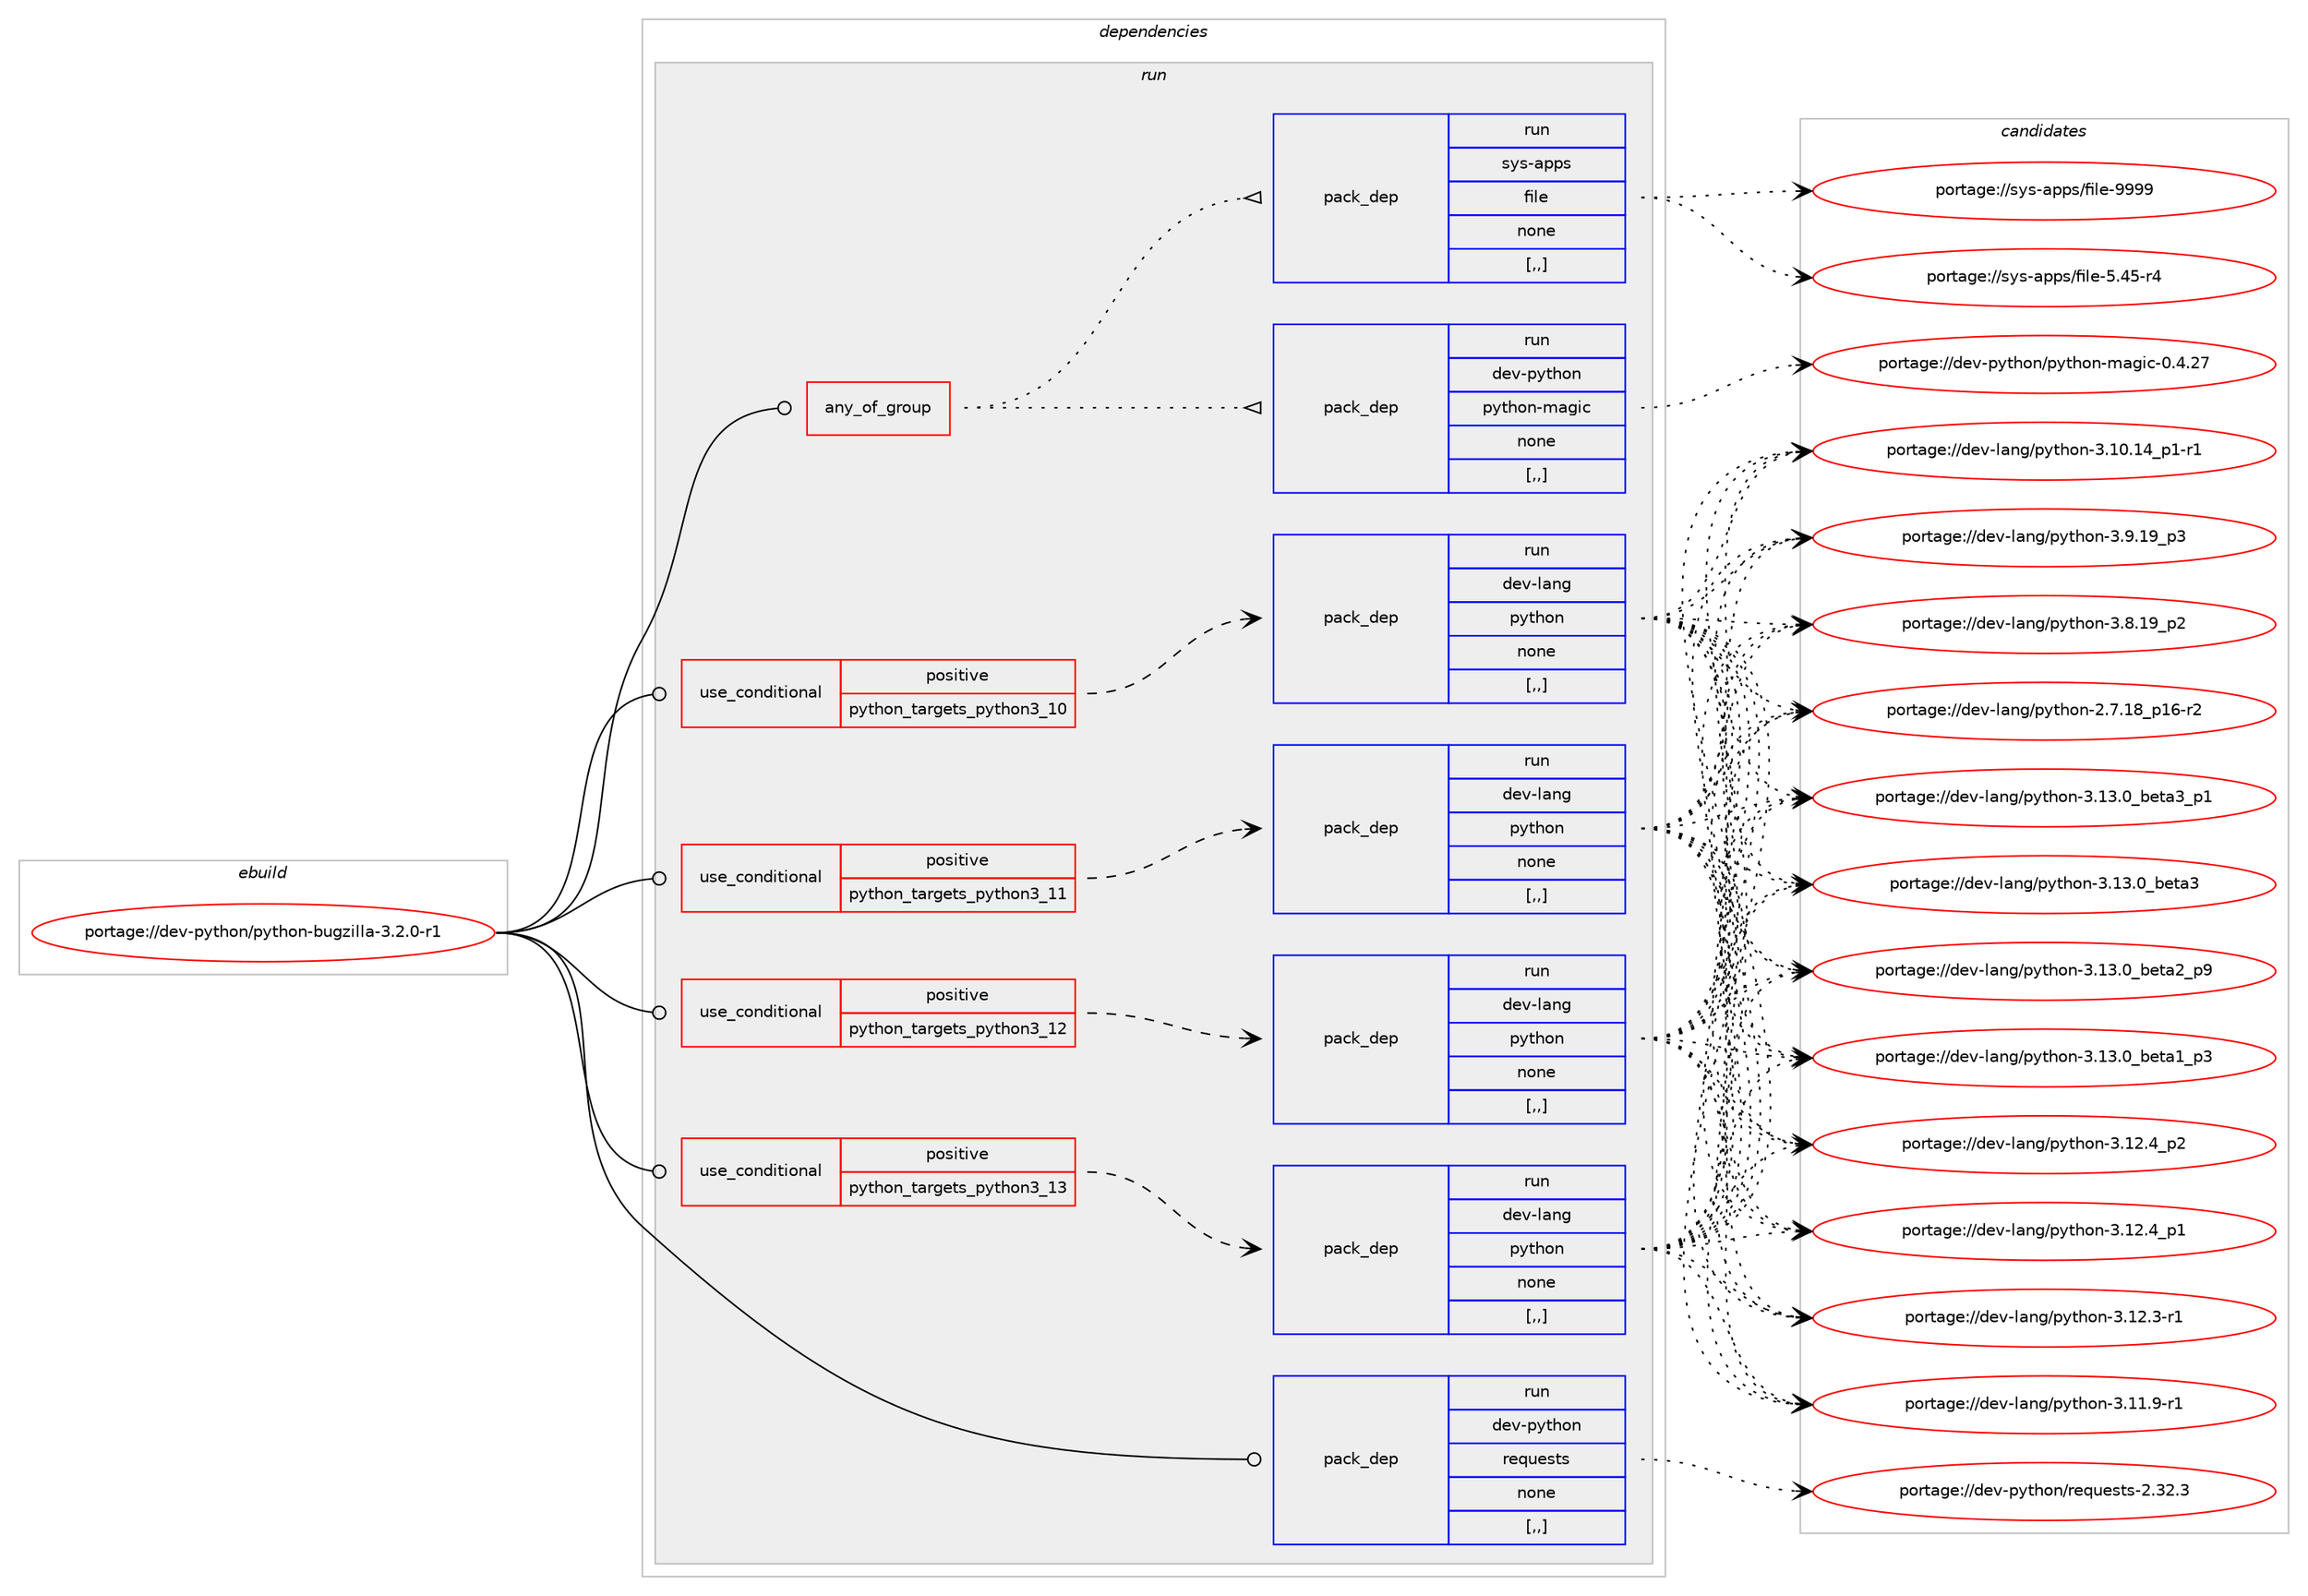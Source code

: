 digraph prolog {

# *************
# Graph options
# *************

newrank=true;
concentrate=true;
compound=true;
graph [rankdir=LR,fontname=Helvetica,fontsize=10,ranksep=1.5];#, ranksep=2.5, nodesep=0.2];
edge  [arrowhead=vee];
node  [fontname=Helvetica,fontsize=10];

# **********
# The ebuild
# **********

subgraph cluster_leftcol {
color=gray;
label=<<i>ebuild</i>>;
id [label="portage://dev-python/python-bugzilla-3.2.0-r1", color=red, width=4, href="../dev-python/python-bugzilla-3.2.0-r1.svg"];
}

# ****************
# The dependencies
# ****************

subgraph cluster_midcol {
color=gray;
label=<<i>dependencies</i>>;
subgraph cluster_compile {
fillcolor="#eeeeee";
style=filled;
label=<<i>compile</i>>;
}
subgraph cluster_compileandrun {
fillcolor="#eeeeee";
style=filled;
label=<<i>compile and run</i>>;
}
subgraph cluster_run {
fillcolor="#eeeeee";
style=filled;
label=<<i>run</i>>;
subgraph any1119 {
dependency159289 [label=<<TABLE BORDER="0" CELLBORDER="1" CELLSPACING="0" CELLPADDING="4"><TR><TD CELLPADDING="10">any_of_group</TD></TR></TABLE>>, shape=none, color=red];subgraph pack120011 {
dependency159290 [label=<<TABLE BORDER="0" CELLBORDER="1" CELLSPACING="0" CELLPADDING="4" WIDTH="220"><TR><TD ROWSPAN="6" CELLPADDING="30">pack_dep</TD></TR><TR><TD WIDTH="110">run</TD></TR><TR><TD>dev-python</TD></TR><TR><TD>python-magic</TD></TR><TR><TD>none</TD></TR><TR><TD>[,,]</TD></TR></TABLE>>, shape=none, color=blue];
}
dependency159289:e -> dependency159290:w [weight=20,style="dotted",arrowhead="oinv"];
subgraph pack120012 {
dependency159291 [label=<<TABLE BORDER="0" CELLBORDER="1" CELLSPACING="0" CELLPADDING="4" WIDTH="220"><TR><TD ROWSPAN="6" CELLPADDING="30">pack_dep</TD></TR><TR><TD WIDTH="110">run</TD></TR><TR><TD>sys-apps</TD></TR><TR><TD>file</TD></TR><TR><TD>none</TD></TR><TR><TD>[,,]</TD></TR></TABLE>>, shape=none, color=blue];
}
dependency159289:e -> dependency159291:w [weight=20,style="dotted",arrowhead="oinv"];
}
id:e -> dependency159289:w [weight=20,style="solid",arrowhead="odot"];
subgraph cond38009 {
dependency159292 [label=<<TABLE BORDER="0" CELLBORDER="1" CELLSPACING="0" CELLPADDING="4"><TR><TD ROWSPAN="3" CELLPADDING="10">use_conditional</TD></TR><TR><TD>positive</TD></TR><TR><TD>python_targets_python3_10</TD></TR></TABLE>>, shape=none, color=red];
subgraph pack120013 {
dependency159293 [label=<<TABLE BORDER="0" CELLBORDER="1" CELLSPACING="0" CELLPADDING="4" WIDTH="220"><TR><TD ROWSPAN="6" CELLPADDING="30">pack_dep</TD></TR><TR><TD WIDTH="110">run</TD></TR><TR><TD>dev-lang</TD></TR><TR><TD>python</TD></TR><TR><TD>none</TD></TR><TR><TD>[,,]</TD></TR></TABLE>>, shape=none, color=blue];
}
dependency159292:e -> dependency159293:w [weight=20,style="dashed",arrowhead="vee"];
}
id:e -> dependency159292:w [weight=20,style="solid",arrowhead="odot"];
subgraph cond38010 {
dependency159294 [label=<<TABLE BORDER="0" CELLBORDER="1" CELLSPACING="0" CELLPADDING="4"><TR><TD ROWSPAN="3" CELLPADDING="10">use_conditional</TD></TR><TR><TD>positive</TD></TR><TR><TD>python_targets_python3_11</TD></TR></TABLE>>, shape=none, color=red];
subgraph pack120014 {
dependency159295 [label=<<TABLE BORDER="0" CELLBORDER="1" CELLSPACING="0" CELLPADDING="4" WIDTH="220"><TR><TD ROWSPAN="6" CELLPADDING="30">pack_dep</TD></TR><TR><TD WIDTH="110">run</TD></TR><TR><TD>dev-lang</TD></TR><TR><TD>python</TD></TR><TR><TD>none</TD></TR><TR><TD>[,,]</TD></TR></TABLE>>, shape=none, color=blue];
}
dependency159294:e -> dependency159295:w [weight=20,style="dashed",arrowhead="vee"];
}
id:e -> dependency159294:w [weight=20,style="solid",arrowhead="odot"];
subgraph cond38011 {
dependency159296 [label=<<TABLE BORDER="0" CELLBORDER="1" CELLSPACING="0" CELLPADDING="4"><TR><TD ROWSPAN="3" CELLPADDING="10">use_conditional</TD></TR><TR><TD>positive</TD></TR><TR><TD>python_targets_python3_12</TD></TR></TABLE>>, shape=none, color=red];
subgraph pack120015 {
dependency159297 [label=<<TABLE BORDER="0" CELLBORDER="1" CELLSPACING="0" CELLPADDING="4" WIDTH="220"><TR><TD ROWSPAN="6" CELLPADDING="30">pack_dep</TD></TR><TR><TD WIDTH="110">run</TD></TR><TR><TD>dev-lang</TD></TR><TR><TD>python</TD></TR><TR><TD>none</TD></TR><TR><TD>[,,]</TD></TR></TABLE>>, shape=none, color=blue];
}
dependency159296:e -> dependency159297:w [weight=20,style="dashed",arrowhead="vee"];
}
id:e -> dependency159296:w [weight=20,style="solid",arrowhead="odot"];
subgraph cond38012 {
dependency159298 [label=<<TABLE BORDER="0" CELLBORDER="1" CELLSPACING="0" CELLPADDING="4"><TR><TD ROWSPAN="3" CELLPADDING="10">use_conditional</TD></TR><TR><TD>positive</TD></TR><TR><TD>python_targets_python3_13</TD></TR></TABLE>>, shape=none, color=red];
subgraph pack120016 {
dependency159299 [label=<<TABLE BORDER="0" CELLBORDER="1" CELLSPACING="0" CELLPADDING="4" WIDTH="220"><TR><TD ROWSPAN="6" CELLPADDING="30">pack_dep</TD></TR><TR><TD WIDTH="110">run</TD></TR><TR><TD>dev-lang</TD></TR><TR><TD>python</TD></TR><TR><TD>none</TD></TR><TR><TD>[,,]</TD></TR></TABLE>>, shape=none, color=blue];
}
dependency159298:e -> dependency159299:w [weight=20,style="dashed",arrowhead="vee"];
}
id:e -> dependency159298:w [weight=20,style="solid",arrowhead="odot"];
subgraph pack120017 {
dependency159300 [label=<<TABLE BORDER="0" CELLBORDER="1" CELLSPACING="0" CELLPADDING="4" WIDTH="220"><TR><TD ROWSPAN="6" CELLPADDING="30">pack_dep</TD></TR><TR><TD WIDTH="110">run</TD></TR><TR><TD>dev-python</TD></TR><TR><TD>requests</TD></TR><TR><TD>none</TD></TR><TR><TD>[,,]</TD></TR></TABLE>>, shape=none, color=blue];
}
id:e -> dependency159300:w [weight=20,style="solid",arrowhead="odot"];
}
}

# **************
# The candidates
# **************

subgraph cluster_choices {
rank=same;
color=gray;
label=<<i>candidates</i>>;

subgraph choice120011 {
color=black;
nodesep=1;
choice100101118451121211161041111104711212111610411111045109971031059945484652465055 [label="portage://dev-python/python-magic-0.4.27", color=red, width=4,href="../dev-python/python-magic-0.4.27.svg"];
dependency159290:e -> choice100101118451121211161041111104711212111610411111045109971031059945484652465055:w [style=dotted,weight="100"];
}
subgraph choice120012 {
color=black;
nodesep=1;
choice1151211154597112112115471021051081014557575757 [label="portage://sys-apps/file-9999", color=red, width=4,href="../sys-apps/file-9999.svg"];
choice11512111545971121121154710210510810145534652534511452 [label="portage://sys-apps/file-5.45-r4", color=red, width=4,href="../sys-apps/file-5.45-r4.svg"];
dependency159291:e -> choice1151211154597112112115471021051081014557575757:w [style=dotted,weight="100"];
dependency159291:e -> choice11512111545971121121154710210510810145534652534511452:w [style=dotted,weight="100"];
}
subgraph choice120013 {
color=black;
nodesep=1;
choice10010111845108971101034711212111610411111045514649514648959810111697519511249 [label="portage://dev-lang/python-3.13.0_beta3_p1", color=red, width=4,href="../dev-lang/python-3.13.0_beta3_p1.svg"];
choice1001011184510897110103471121211161041111104551464951464895981011169751 [label="portage://dev-lang/python-3.13.0_beta3", color=red, width=4,href="../dev-lang/python-3.13.0_beta3.svg"];
choice10010111845108971101034711212111610411111045514649514648959810111697509511257 [label="portage://dev-lang/python-3.13.0_beta2_p9", color=red, width=4,href="../dev-lang/python-3.13.0_beta2_p9.svg"];
choice10010111845108971101034711212111610411111045514649514648959810111697499511251 [label="portage://dev-lang/python-3.13.0_beta1_p3", color=red, width=4,href="../dev-lang/python-3.13.0_beta1_p3.svg"];
choice100101118451089711010347112121116104111110455146495046529511250 [label="portage://dev-lang/python-3.12.4_p2", color=red, width=4,href="../dev-lang/python-3.12.4_p2.svg"];
choice100101118451089711010347112121116104111110455146495046529511249 [label="portage://dev-lang/python-3.12.4_p1", color=red, width=4,href="../dev-lang/python-3.12.4_p1.svg"];
choice100101118451089711010347112121116104111110455146495046514511449 [label="portage://dev-lang/python-3.12.3-r1", color=red, width=4,href="../dev-lang/python-3.12.3-r1.svg"];
choice100101118451089711010347112121116104111110455146494946574511449 [label="portage://dev-lang/python-3.11.9-r1", color=red, width=4,href="../dev-lang/python-3.11.9-r1.svg"];
choice100101118451089711010347112121116104111110455146494846495295112494511449 [label="portage://dev-lang/python-3.10.14_p1-r1", color=red, width=4,href="../dev-lang/python-3.10.14_p1-r1.svg"];
choice100101118451089711010347112121116104111110455146574649579511251 [label="portage://dev-lang/python-3.9.19_p3", color=red, width=4,href="../dev-lang/python-3.9.19_p3.svg"];
choice100101118451089711010347112121116104111110455146564649579511250 [label="portage://dev-lang/python-3.8.19_p2", color=red, width=4,href="../dev-lang/python-3.8.19_p2.svg"];
choice100101118451089711010347112121116104111110455046554649569511249544511450 [label="portage://dev-lang/python-2.7.18_p16-r2", color=red, width=4,href="../dev-lang/python-2.7.18_p16-r2.svg"];
dependency159293:e -> choice10010111845108971101034711212111610411111045514649514648959810111697519511249:w [style=dotted,weight="100"];
dependency159293:e -> choice1001011184510897110103471121211161041111104551464951464895981011169751:w [style=dotted,weight="100"];
dependency159293:e -> choice10010111845108971101034711212111610411111045514649514648959810111697509511257:w [style=dotted,weight="100"];
dependency159293:e -> choice10010111845108971101034711212111610411111045514649514648959810111697499511251:w [style=dotted,weight="100"];
dependency159293:e -> choice100101118451089711010347112121116104111110455146495046529511250:w [style=dotted,weight="100"];
dependency159293:e -> choice100101118451089711010347112121116104111110455146495046529511249:w [style=dotted,weight="100"];
dependency159293:e -> choice100101118451089711010347112121116104111110455146495046514511449:w [style=dotted,weight="100"];
dependency159293:e -> choice100101118451089711010347112121116104111110455146494946574511449:w [style=dotted,weight="100"];
dependency159293:e -> choice100101118451089711010347112121116104111110455146494846495295112494511449:w [style=dotted,weight="100"];
dependency159293:e -> choice100101118451089711010347112121116104111110455146574649579511251:w [style=dotted,weight="100"];
dependency159293:e -> choice100101118451089711010347112121116104111110455146564649579511250:w [style=dotted,weight="100"];
dependency159293:e -> choice100101118451089711010347112121116104111110455046554649569511249544511450:w [style=dotted,weight="100"];
}
subgraph choice120014 {
color=black;
nodesep=1;
choice10010111845108971101034711212111610411111045514649514648959810111697519511249 [label="portage://dev-lang/python-3.13.0_beta3_p1", color=red, width=4,href="../dev-lang/python-3.13.0_beta3_p1.svg"];
choice1001011184510897110103471121211161041111104551464951464895981011169751 [label="portage://dev-lang/python-3.13.0_beta3", color=red, width=4,href="../dev-lang/python-3.13.0_beta3.svg"];
choice10010111845108971101034711212111610411111045514649514648959810111697509511257 [label="portage://dev-lang/python-3.13.0_beta2_p9", color=red, width=4,href="../dev-lang/python-3.13.0_beta2_p9.svg"];
choice10010111845108971101034711212111610411111045514649514648959810111697499511251 [label="portage://dev-lang/python-3.13.0_beta1_p3", color=red, width=4,href="../dev-lang/python-3.13.0_beta1_p3.svg"];
choice100101118451089711010347112121116104111110455146495046529511250 [label="portage://dev-lang/python-3.12.4_p2", color=red, width=4,href="../dev-lang/python-3.12.4_p2.svg"];
choice100101118451089711010347112121116104111110455146495046529511249 [label="portage://dev-lang/python-3.12.4_p1", color=red, width=4,href="../dev-lang/python-3.12.4_p1.svg"];
choice100101118451089711010347112121116104111110455146495046514511449 [label="portage://dev-lang/python-3.12.3-r1", color=red, width=4,href="../dev-lang/python-3.12.3-r1.svg"];
choice100101118451089711010347112121116104111110455146494946574511449 [label="portage://dev-lang/python-3.11.9-r1", color=red, width=4,href="../dev-lang/python-3.11.9-r1.svg"];
choice100101118451089711010347112121116104111110455146494846495295112494511449 [label="portage://dev-lang/python-3.10.14_p1-r1", color=red, width=4,href="../dev-lang/python-3.10.14_p1-r1.svg"];
choice100101118451089711010347112121116104111110455146574649579511251 [label="portage://dev-lang/python-3.9.19_p3", color=red, width=4,href="../dev-lang/python-3.9.19_p3.svg"];
choice100101118451089711010347112121116104111110455146564649579511250 [label="portage://dev-lang/python-3.8.19_p2", color=red, width=4,href="../dev-lang/python-3.8.19_p2.svg"];
choice100101118451089711010347112121116104111110455046554649569511249544511450 [label="portage://dev-lang/python-2.7.18_p16-r2", color=red, width=4,href="../dev-lang/python-2.7.18_p16-r2.svg"];
dependency159295:e -> choice10010111845108971101034711212111610411111045514649514648959810111697519511249:w [style=dotted,weight="100"];
dependency159295:e -> choice1001011184510897110103471121211161041111104551464951464895981011169751:w [style=dotted,weight="100"];
dependency159295:e -> choice10010111845108971101034711212111610411111045514649514648959810111697509511257:w [style=dotted,weight="100"];
dependency159295:e -> choice10010111845108971101034711212111610411111045514649514648959810111697499511251:w [style=dotted,weight="100"];
dependency159295:e -> choice100101118451089711010347112121116104111110455146495046529511250:w [style=dotted,weight="100"];
dependency159295:e -> choice100101118451089711010347112121116104111110455146495046529511249:w [style=dotted,weight="100"];
dependency159295:e -> choice100101118451089711010347112121116104111110455146495046514511449:w [style=dotted,weight="100"];
dependency159295:e -> choice100101118451089711010347112121116104111110455146494946574511449:w [style=dotted,weight="100"];
dependency159295:e -> choice100101118451089711010347112121116104111110455146494846495295112494511449:w [style=dotted,weight="100"];
dependency159295:e -> choice100101118451089711010347112121116104111110455146574649579511251:w [style=dotted,weight="100"];
dependency159295:e -> choice100101118451089711010347112121116104111110455146564649579511250:w [style=dotted,weight="100"];
dependency159295:e -> choice100101118451089711010347112121116104111110455046554649569511249544511450:w [style=dotted,weight="100"];
}
subgraph choice120015 {
color=black;
nodesep=1;
choice10010111845108971101034711212111610411111045514649514648959810111697519511249 [label="portage://dev-lang/python-3.13.0_beta3_p1", color=red, width=4,href="../dev-lang/python-3.13.0_beta3_p1.svg"];
choice1001011184510897110103471121211161041111104551464951464895981011169751 [label="portage://dev-lang/python-3.13.0_beta3", color=red, width=4,href="../dev-lang/python-3.13.0_beta3.svg"];
choice10010111845108971101034711212111610411111045514649514648959810111697509511257 [label="portage://dev-lang/python-3.13.0_beta2_p9", color=red, width=4,href="../dev-lang/python-3.13.0_beta2_p9.svg"];
choice10010111845108971101034711212111610411111045514649514648959810111697499511251 [label="portage://dev-lang/python-3.13.0_beta1_p3", color=red, width=4,href="../dev-lang/python-3.13.0_beta1_p3.svg"];
choice100101118451089711010347112121116104111110455146495046529511250 [label="portage://dev-lang/python-3.12.4_p2", color=red, width=4,href="../dev-lang/python-3.12.4_p2.svg"];
choice100101118451089711010347112121116104111110455146495046529511249 [label="portage://dev-lang/python-3.12.4_p1", color=red, width=4,href="../dev-lang/python-3.12.4_p1.svg"];
choice100101118451089711010347112121116104111110455146495046514511449 [label="portage://dev-lang/python-3.12.3-r1", color=red, width=4,href="../dev-lang/python-3.12.3-r1.svg"];
choice100101118451089711010347112121116104111110455146494946574511449 [label="portage://dev-lang/python-3.11.9-r1", color=red, width=4,href="../dev-lang/python-3.11.9-r1.svg"];
choice100101118451089711010347112121116104111110455146494846495295112494511449 [label="portage://dev-lang/python-3.10.14_p1-r1", color=red, width=4,href="../dev-lang/python-3.10.14_p1-r1.svg"];
choice100101118451089711010347112121116104111110455146574649579511251 [label="portage://dev-lang/python-3.9.19_p3", color=red, width=4,href="../dev-lang/python-3.9.19_p3.svg"];
choice100101118451089711010347112121116104111110455146564649579511250 [label="portage://dev-lang/python-3.8.19_p2", color=red, width=4,href="../dev-lang/python-3.8.19_p2.svg"];
choice100101118451089711010347112121116104111110455046554649569511249544511450 [label="portage://dev-lang/python-2.7.18_p16-r2", color=red, width=4,href="../dev-lang/python-2.7.18_p16-r2.svg"];
dependency159297:e -> choice10010111845108971101034711212111610411111045514649514648959810111697519511249:w [style=dotted,weight="100"];
dependency159297:e -> choice1001011184510897110103471121211161041111104551464951464895981011169751:w [style=dotted,weight="100"];
dependency159297:e -> choice10010111845108971101034711212111610411111045514649514648959810111697509511257:w [style=dotted,weight="100"];
dependency159297:e -> choice10010111845108971101034711212111610411111045514649514648959810111697499511251:w [style=dotted,weight="100"];
dependency159297:e -> choice100101118451089711010347112121116104111110455146495046529511250:w [style=dotted,weight="100"];
dependency159297:e -> choice100101118451089711010347112121116104111110455146495046529511249:w [style=dotted,weight="100"];
dependency159297:e -> choice100101118451089711010347112121116104111110455146495046514511449:w [style=dotted,weight="100"];
dependency159297:e -> choice100101118451089711010347112121116104111110455146494946574511449:w [style=dotted,weight="100"];
dependency159297:e -> choice100101118451089711010347112121116104111110455146494846495295112494511449:w [style=dotted,weight="100"];
dependency159297:e -> choice100101118451089711010347112121116104111110455146574649579511251:w [style=dotted,weight="100"];
dependency159297:e -> choice100101118451089711010347112121116104111110455146564649579511250:w [style=dotted,weight="100"];
dependency159297:e -> choice100101118451089711010347112121116104111110455046554649569511249544511450:w [style=dotted,weight="100"];
}
subgraph choice120016 {
color=black;
nodesep=1;
choice10010111845108971101034711212111610411111045514649514648959810111697519511249 [label="portage://dev-lang/python-3.13.0_beta3_p1", color=red, width=4,href="../dev-lang/python-3.13.0_beta3_p1.svg"];
choice1001011184510897110103471121211161041111104551464951464895981011169751 [label="portage://dev-lang/python-3.13.0_beta3", color=red, width=4,href="../dev-lang/python-3.13.0_beta3.svg"];
choice10010111845108971101034711212111610411111045514649514648959810111697509511257 [label="portage://dev-lang/python-3.13.0_beta2_p9", color=red, width=4,href="../dev-lang/python-3.13.0_beta2_p9.svg"];
choice10010111845108971101034711212111610411111045514649514648959810111697499511251 [label="portage://dev-lang/python-3.13.0_beta1_p3", color=red, width=4,href="../dev-lang/python-3.13.0_beta1_p3.svg"];
choice100101118451089711010347112121116104111110455146495046529511250 [label="portage://dev-lang/python-3.12.4_p2", color=red, width=4,href="../dev-lang/python-3.12.4_p2.svg"];
choice100101118451089711010347112121116104111110455146495046529511249 [label="portage://dev-lang/python-3.12.4_p1", color=red, width=4,href="../dev-lang/python-3.12.4_p1.svg"];
choice100101118451089711010347112121116104111110455146495046514511449 [label="portage://dev-lang/python-3.12.3-r1", color=red, width=4,href="../dev-lang/python-3.12.3-r1.svg"];
choice100101118451089711010347112121116104111110455146494946574511449 [label="portage://dev-lang/python-3.11.9-r1", color=red, width=4,href="../dev-lang/python-3.11.9-r1.svg"];
choice100101118451089711010347112121116104111110455146494846495295112494511449 [label="portage://dev-lang/python-3.10.14_p1-r1", color=red, width=4,href="../dev-lang/python-3.10.14_p1-r1.svg"];
choice100101118451089711010347112121116104111110455146574649579511251 [label="portage://dev-lang/python-3.9.19_p3", color=red, width=4,href="../dev-lang/python-3.9.19_p3.svg"];
choice100101118451089711010347112121116104111110455146564649579511250 [label="portage://dev-lang/python-3.8.19_p2", color=red, width=4,href="../dev-lang/python-3.8.19_p2.svg"];
choice100101118451089711010347112121116104111110455046554649569511249544511450 [label="portage://dev-lang/python-2.7.18_p16-r2", color=red, width=4,href="../dev-lang/python-2.7.18_p16-r2.svg"];
dependency159299:e -> choice10010111845108971101034711212111610411111045514649514648959810111697519511249:w [style=dotted,weight="100"];
dependency159299:e -> choice1001011184510897110103471121211161041111104551464951464895981011169751:w [style=dotted,weight="100"];
dependency159299:e -> choice10010111845108971101034711212111610411111045514649514648959810111697509511257:w [style=dotted,weight="100"];
dependency159299:e -> choice10010111845108971101034711212111610411111045514649514648959810111697499511251:w [style=dotted,weight="100"];
dependency159299:e -> choice100101118451089711010347112121116104111110455146495046529511250:w [style=dotted,weight="100"];
dependency159299:e -> choice100101118451089711010347112121116104111110455146495046529511249:w [style=dotted,weight="100"];
dependency159299:e -> choice100101118451089711010347112121116104111110455146495046514511449:w [style=dotted,weight="100"];
dependency159299:e -> choice100101118451089711010347112121116104111110455146494946574511449:w [style=dotted,weight="100"];
dependency159299:e -> choice100101118451089711010347112121116104111110455146494846495295112494511449:w [style=dotted,weight="100"];
dependency159299:e -> choice100101118451089711010347112121116104111110455146574649579511251:w [style=dotted,weight="100"];
dependency159299:e -> choice100101118451089711010347112121116104111110455146564649579511250:w [style=dotted,weight="100"];
dependency159299:e -> choice100101118451089711010347112121116104111110455046554649569511249544511450:w [style=dotted,weight="100"];
}
subgraph choice120017 {
color=black;
nodesep=1;
choice100101118451121211161041111104711410111311710111511611545504651504651 [label="portage://dev-python/requests-2.32.3", color=red, width=4,href="../dev-python/requests-2.32.3.svg"];
dependency159300:e -> choice100101118451121211161041111104711410111311710111511611545504651504651:w [style=dotted,weight="100"];
}
}

}
